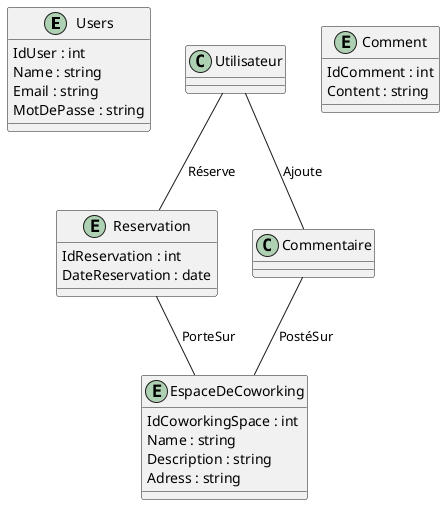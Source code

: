 @startuml

entity Users {
  IdUser : int
  Name : string
  Email : string
  MotDePasse : string
}

entity EspaceDeCoworking {
  IdCoworkingSpace : int
  Name : string
  Description : string
  Adress : string
}

entity Comment {
  IdComment : int
  Content : string
}

entity Reservation {
  IdReservation : int
  DateReservation : date
}

Utilisateur -- Commentaire : Ajoute
Utilisateur -- Reservation : Réserve
Commentaire -- EspaceDeCoworking : PostéSur
Reservation -- EspaceDeCoworking : PorteSur

@enduml
